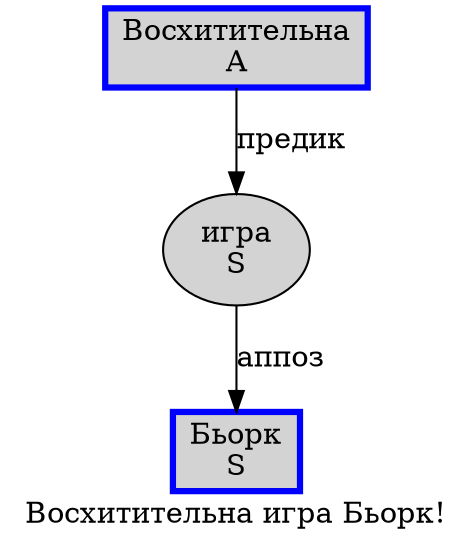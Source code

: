 digraph SENTENCE_591 {
	graph [label="Восхитительна игра Бьорк!"]
	node [style=filled]
		0 [label="Восхитительна
A" color=blue fillcolor=lightgray penwidth=3 shape=box]
		1 [label="игра
S" color="" fillcolor=lightgray penwidth=1 shape=ellipse]
		2 [label="Бьорк
S" color=blue fillcolor=lightgray penwidth=3 shape=box]
			0 -> 1 [label="предик"]
			1 -> 2 [label="аппоз"]
}